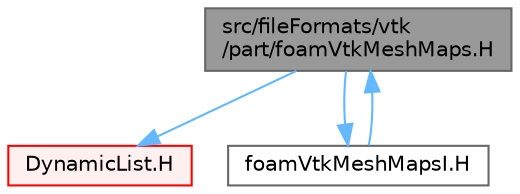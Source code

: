 digraph "src/fileFormats/vtk/part/foamVtkMeshMaps.H"
{
 // LATEX_PDF_SIZE
  bgcolor="transparent";
  edge [fontname=Helvetica,fontsize=10,labelfontname=Helvetica,labelfontsize=10];
  node [fontname=Helvetica,fontsize=10,shape=box,height=0.2,width=0.4];
  Node1 [id="Node000001",label="src/fileFormats/vtk\l/part/foamVtkMeshMaps.H",height=0.2,width=0.4,color="gray40", fillcolor="grey60", style="filled", fontcolor="black",tooltip=" "];
  Node1 -> Node2 [id="edge1_Node000001_Node000002",color="steelblue1",style="solid",tooltip=" "];
  Node2 [id="Node000002",label="DynamicList.H",height=0.2,width=0.4,color="red", fillcolor="#FFF0F0", style="filled",URL="$DynamicList_8H.html",tooltip=" "];
  Node1 -> Node96 [id="edge2_Node000001_Node000096",color="steelblue1",style="solid",tooltip=" "];
  Node96 [id="Node000096",label="foamVtkMeshMapsI.H",height=0.2,width=0.4,color="grey40", fillcolor="white", style="filled",URL="$foamVtkMeshMapsI_8H.html",tooltip=" "];
  Node96 -> Node1 [id="edge3_Node000096_Node000001",color="steelblue1",style="solid",tooltip=" "];
}
